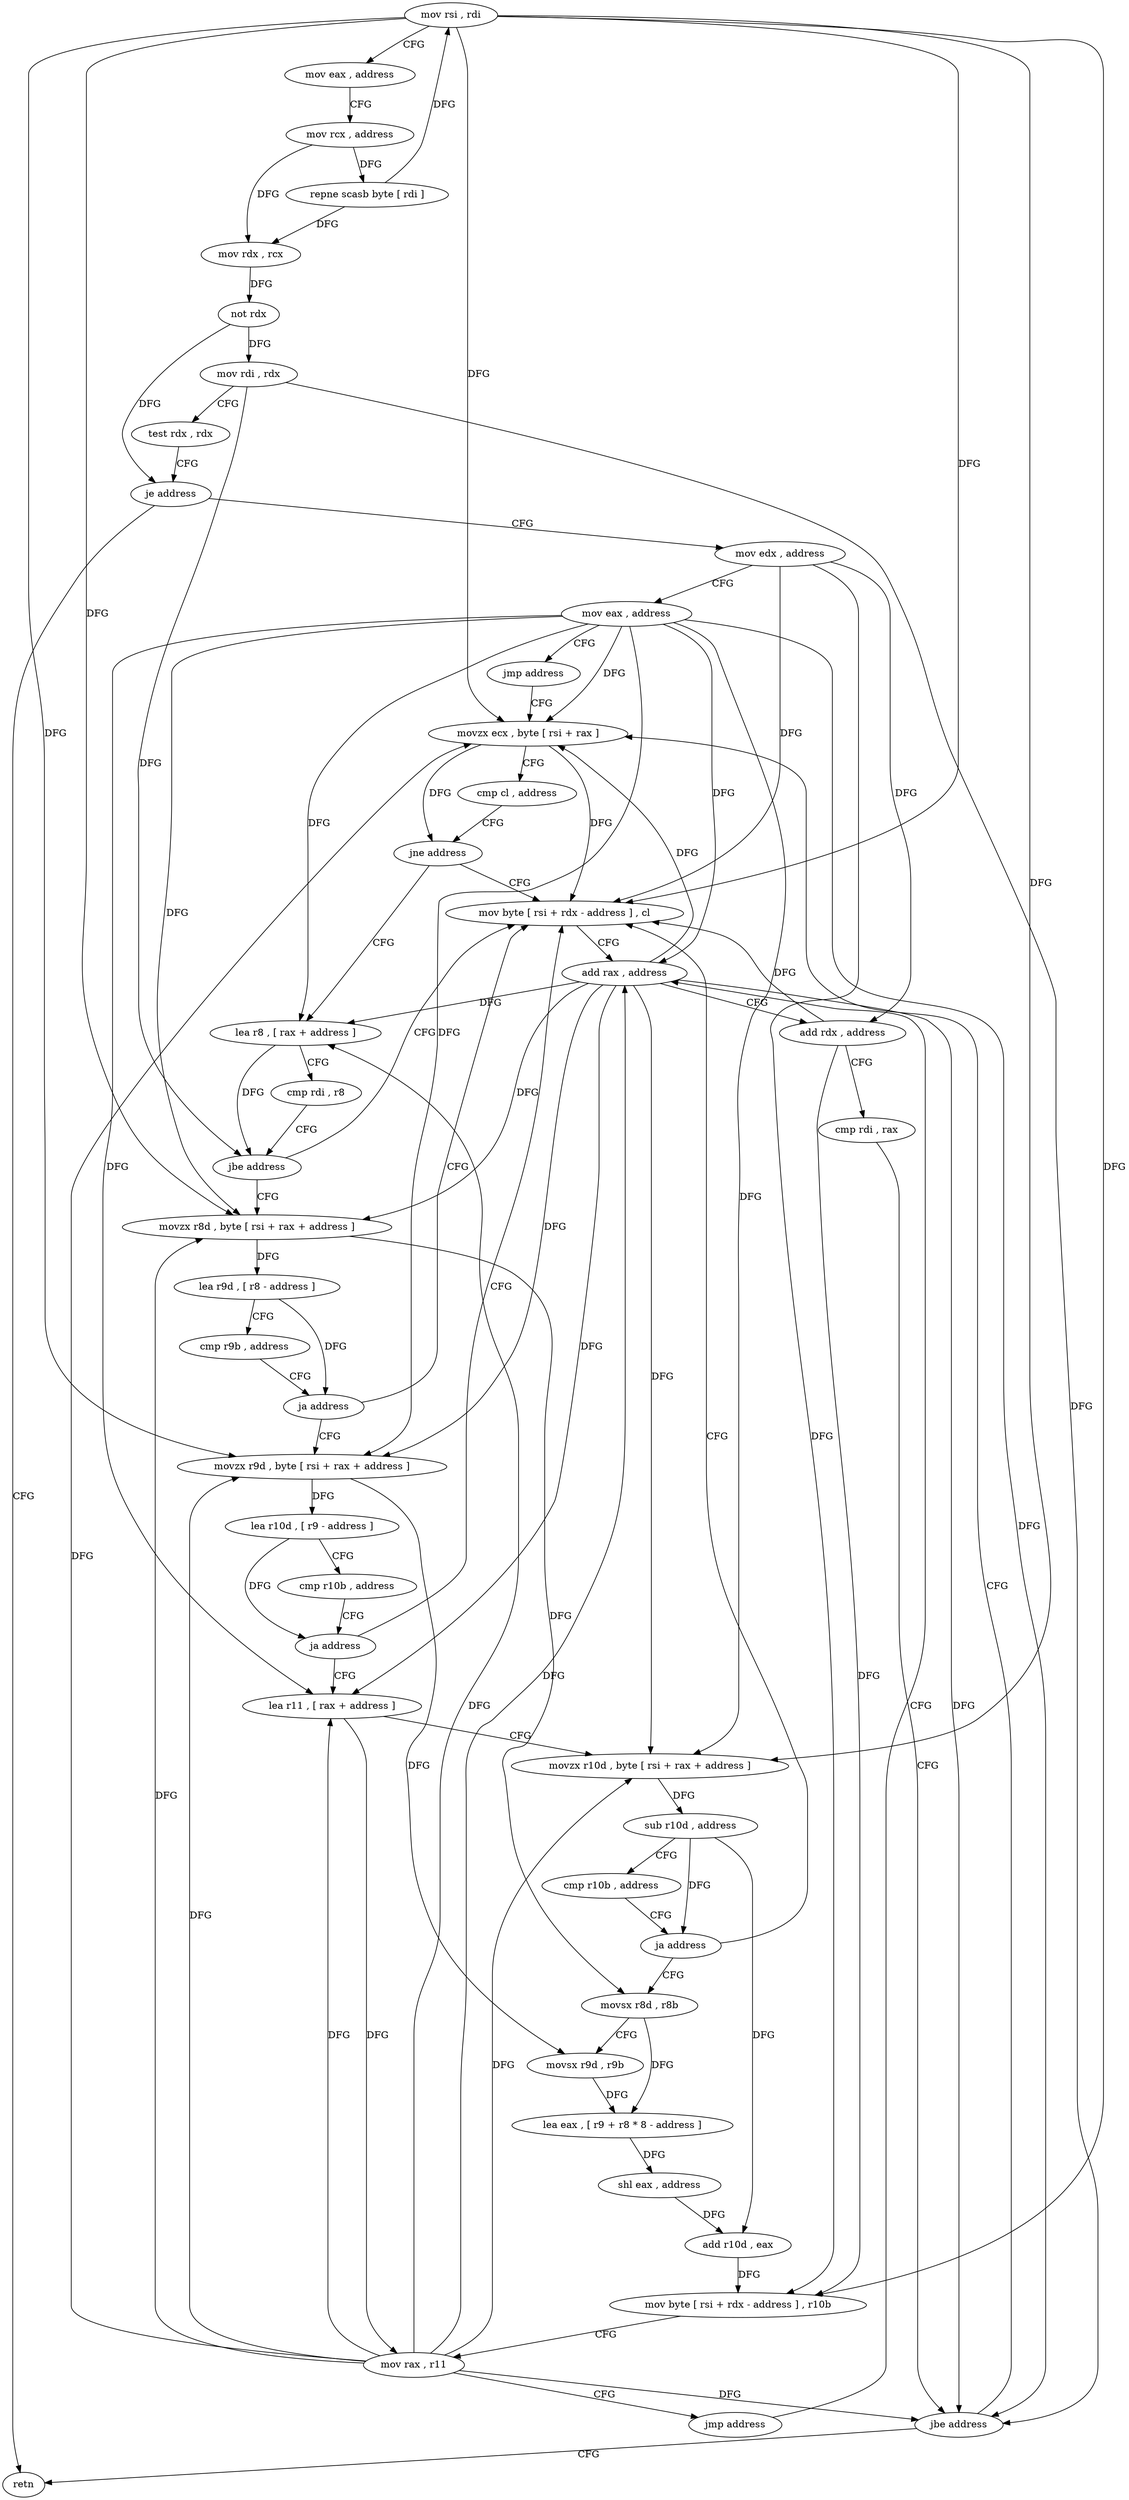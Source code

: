 digraph "func" {
"4292109" [label = "mov rsi , rdi" ]
"4292112" [label = "mov eax , address" ]
"4292117" [label = "mov rcx , address" ]
"4292124" [label = "repne scasb byte [ rdi ]" ]
"4292126" [label = "mov rdx , rcx" ]
"4292129" [label = "not rdx" ]
"4292132" [label = "mov rdi , rdx" ]
"4292135" [label = "test rdx , rdx" ]
"4292138" [label = "je address" ]
"4292275" [label = "retn" ]
"4292144" [label = "mov edx , address" ]
"4292149" [label = "mov eax , address" ]
"4292154" [label = "jmp address" ]
"4292173" [label = "movzx ecx , byte [ rsi + rax ]" ]
"4292177" [label = "cmp cl , address" ]
"4292180" [label = "jne address" ]
"4292156" [label = "mov byte [ rsi + rdx - address ] , cl" ]
"4292182" [label = "lea r8 , [ rax + address ]" ]
"4292160" [label = "add rax , address" ]
"4292186" [label = "cmp rdi , r8" ]
"4292189" [label = "jbe address" ]
"4292191" [label = "movzx r8d , byte [ rsi + rax + address ]" ]
"4292197" [label = "lea r9d , [ r8 - address ]" ]
"4292201" [label = "cmp r9b , address" ]
"4292205" [label = "ja address" ]
"4292207" [label = "movzx r9d , byte [ rsi + rax + address ]" ]
"4292213" [label = "lea r10d , [ r9 - address ]" ]
"4292217" [label = "cmp r10b , address" ]
"4292221" [label = "ja address" ]
"4292223" [label = "lea r11 , [ rax + address ]" ]
"4292227" [label = "movzx r10d , byte [ rsi + rax + address ]" ]
"4292233" [label = "sub r10d , address" ]
"4292237" [label = "cmp r10b , address" ]
"4292241" [label = "ja address" ]
"4292243" [label = "movsx r8d , r8b" ]
"4292247" [label = "movsx r9d , r9b" ]
"4292251" [label = "lea eax , [ r9 + r8 * 8 - address ]" ]
"4292259" [label = "shl eax , address" ]
"4292262" [label = "add r10d , eax" ]
"4292265" [label = "mov byte [ rsi + rdx - address ] , r10b" ]
"4292270" [label = "mov rax , r11" ]
"4292273" [label = "jmp address" ]
"4292164" [label = "add rdx , address" ]
"4292168" [label = "cmp rdi , rax" ]
"4292171" [label = "jbe address" ]
"4292109" -> "4292112" [ label = "CFG" ]
"4292109" -> "4292173" [ label = "DFG" ]
"4292109" -> "4292156" [ label = "DFG" ]
"4292109" -> "4292191" [ label = "DFG" ]
"4292109" -> "4292207" [ label = "DFG" ]
"4292109" -> "4292227" [ label = "DFG" ]
"4292109" -> "4292265" [ label = "DFG" ]
"4292112" -> "4292117" [ label = "CFG" ]
"4292117" -> "4292124" [ label = "DFG" ]
"4292117" -> "4292126" [ label = "DFG" ]
"4292124" -> "4292126" [ label = "DFG" ]
"4292124" -> "4292109" [ label = "DFG" ]
"4292126" -> "4292129" [ label = "DFG" ]
"4292129" -> "4292132" [ label = "DFG" ]
"4292129" -> "4292138" [ label = "DFG" ]
"4292132" -> "4292135" [ label = "CFG" ]
"4292132" -> "4292189" [ label = "DFG" ]
"4292132" -> "4292171" [ label = "DFG" ]
"4292135" -> "4292138" [ label = "CFG" ]
"4292138" -> "4292275" [ label = "CFG" ]
"4292138" -> "4292144" [ label = "CFG" ]
"4292144" -> "4292149" [ label = "CFG" ]
"4292144" -> "4292156" [ label = "DFG" ]
"4292144" -> "4292164" [ label = "DFG" ]
"4292144" -> "4292265" [ label = "DFG" ]
"4292149" -> "4292154" [ label = "CFG" ]
"4292149" -> "4292173" [ label = "DFG" ]
"4292149" -> "4292182" [ label = "DFG" ]
"4292149" -> "4292160" [ label = "DFG" ]
"4292149" -> "4292171" [ label = "DFG" ]
"4292149" -> "4292191" [ label = "DFG" ]
"4292149" -> "4292207" [ label = "DFG" ]
"4292149" -> "4292223" [ label = "DFG" ]
"4292149" -> "4292227" [ label = "DFG" ]
"4292154" -> "4292173" [ label = "CFG" ]
"4292173" -> "4292177" [ label = "CFG" ]
"4292173" -> "4292180" [ label = "DFG" ]
"4292173" -> "4292156" [ label = "DFG" ]
"4292177" -> "4292180" [ label = "CFG" ]
"4292180" -> "4292156" [ label = "CFG" ]
"4292180" -> "4292182" [ label = "CFG" ]
"4292156" -> "4292160" [ label = "CFG" ]
"4292182" -> "4292186" [ label = "CFG" ]
"4292182" -> "4292189" [ label = "DFG" ]
"4292160" -> "4292164" [ label = "CFG" ]
"4292160" -> "4292173" [ label = "DFG" ]
"4292160" -> "4292182" [ label = "DFG" ]
"4292160" -> "4292171" [ label = "DFG" ]
"4292160" -> "4292191" [ label = "DFG" ]
"4292160" -> "4292207" [ label = "DFG" ]
"4292160" -> "4292223" [ label = "DFG" ]
"4292160" -> "4292227" [ label = "DFG" ]
"4292186" -> "4292189" [ label = "CFG" ]
"4292189" -> "4292156" [ label = "CFG" ]
"4292189" -> "4292191" [ label = "CFG" ]
"4292191" -> "4292197" [ label = "DFG" ]
"4292191" -> "4292243" [ label = "DFG" ]
"4292197" -> "4292201" [ label = "CFG" ]
"4292197" -> "4292205" [ label = "DFG" ]
"4292201" -> "4292205" [ label = "CFG" ]
"4292205" -> "4292156" [ label = "CFG" ]
"4292205" -> "4292207" [ label = "CFG" ]
"4292207" -> "4292213" [ label = "DFG" ]
"4292207" -> "4292247" [ label = "DFG" ]
"4292213" -> "4292217" [ label = "CFG" ]
"4292213" -> "4292221" [ label = "DFG" ]
"4292217" -> "4292221" [ label = "CFG" ]
"4292221" -> "4292156" [ label = "CFG" ]
"4292221" -> "4292223" [ label = "CFG" ]
"4292223" -> "4292227" [ label = "CFG" ]
"4292223" -> "4292270" [ label = "DFG" ]
"4292227" -> "4292233" [ label = "DFG" ]
"4292233" -> "4292237" [ label = "CFG" ]
"4292233" -> "4292241" [ label = "DFG" ]
"4292233" -> "4292262" [ label = "DFG" ]
"4292237" -> "4292241" [ label = "CFG" ]
"4292241" -> "4292156" [ label = "CFG" ]
"4292241" -> "4292243" [ label = "CFG" ]
"4292243" -> "4292247" [ label = "CFG" ]
"4292243" -> "4292251" [ label = "DFG" ]
"4292247" -> "4292251" [ label = "DFG" ]
"4292251" -> "4292259" [ label = "DFG" ]
"4292259" -> "4292262" [ label = "DFG" ]
"4292262" -> "4292265" [ label = "DFG" ]
"4292265" -> "4292270" [ label = "CFG" ]
"4292270" -> "4292273" [ label = "CFG" ]
"4292270" -> "4292173" [ label = "DFG" ]
"4292270" -> "4292182" [ label = "DFG" ]
"4292270" -> "4292160" [ label = "DFG" ]
"4292270" -> "4292171" [ label = "DFG" ]
"4292270" -> "4292191" [ label = "DFG" ]
"4292270" -> "4292207" [ label = "DFG" ]
"4292270" -> "4292223" [ label = "DFG" ]
"4292270" -> "4292227" [ label = "DFG" ]
"4292273" -> "4292160" [ label = "CFG" ]
"4292164" -> "4292168" [ label = "CFG" ]
"4292164" -> "4292156" [ label = "DFG" ]
"4292164" -> "4292265" [ label = "DFG" ]
"4292168" -> "4292171" [ label = "CFG" ]
"4292171" -> "4292275" [ label = "CFG" ]
"4292171" -> "4292173" [ label = "CFG" ]
}
